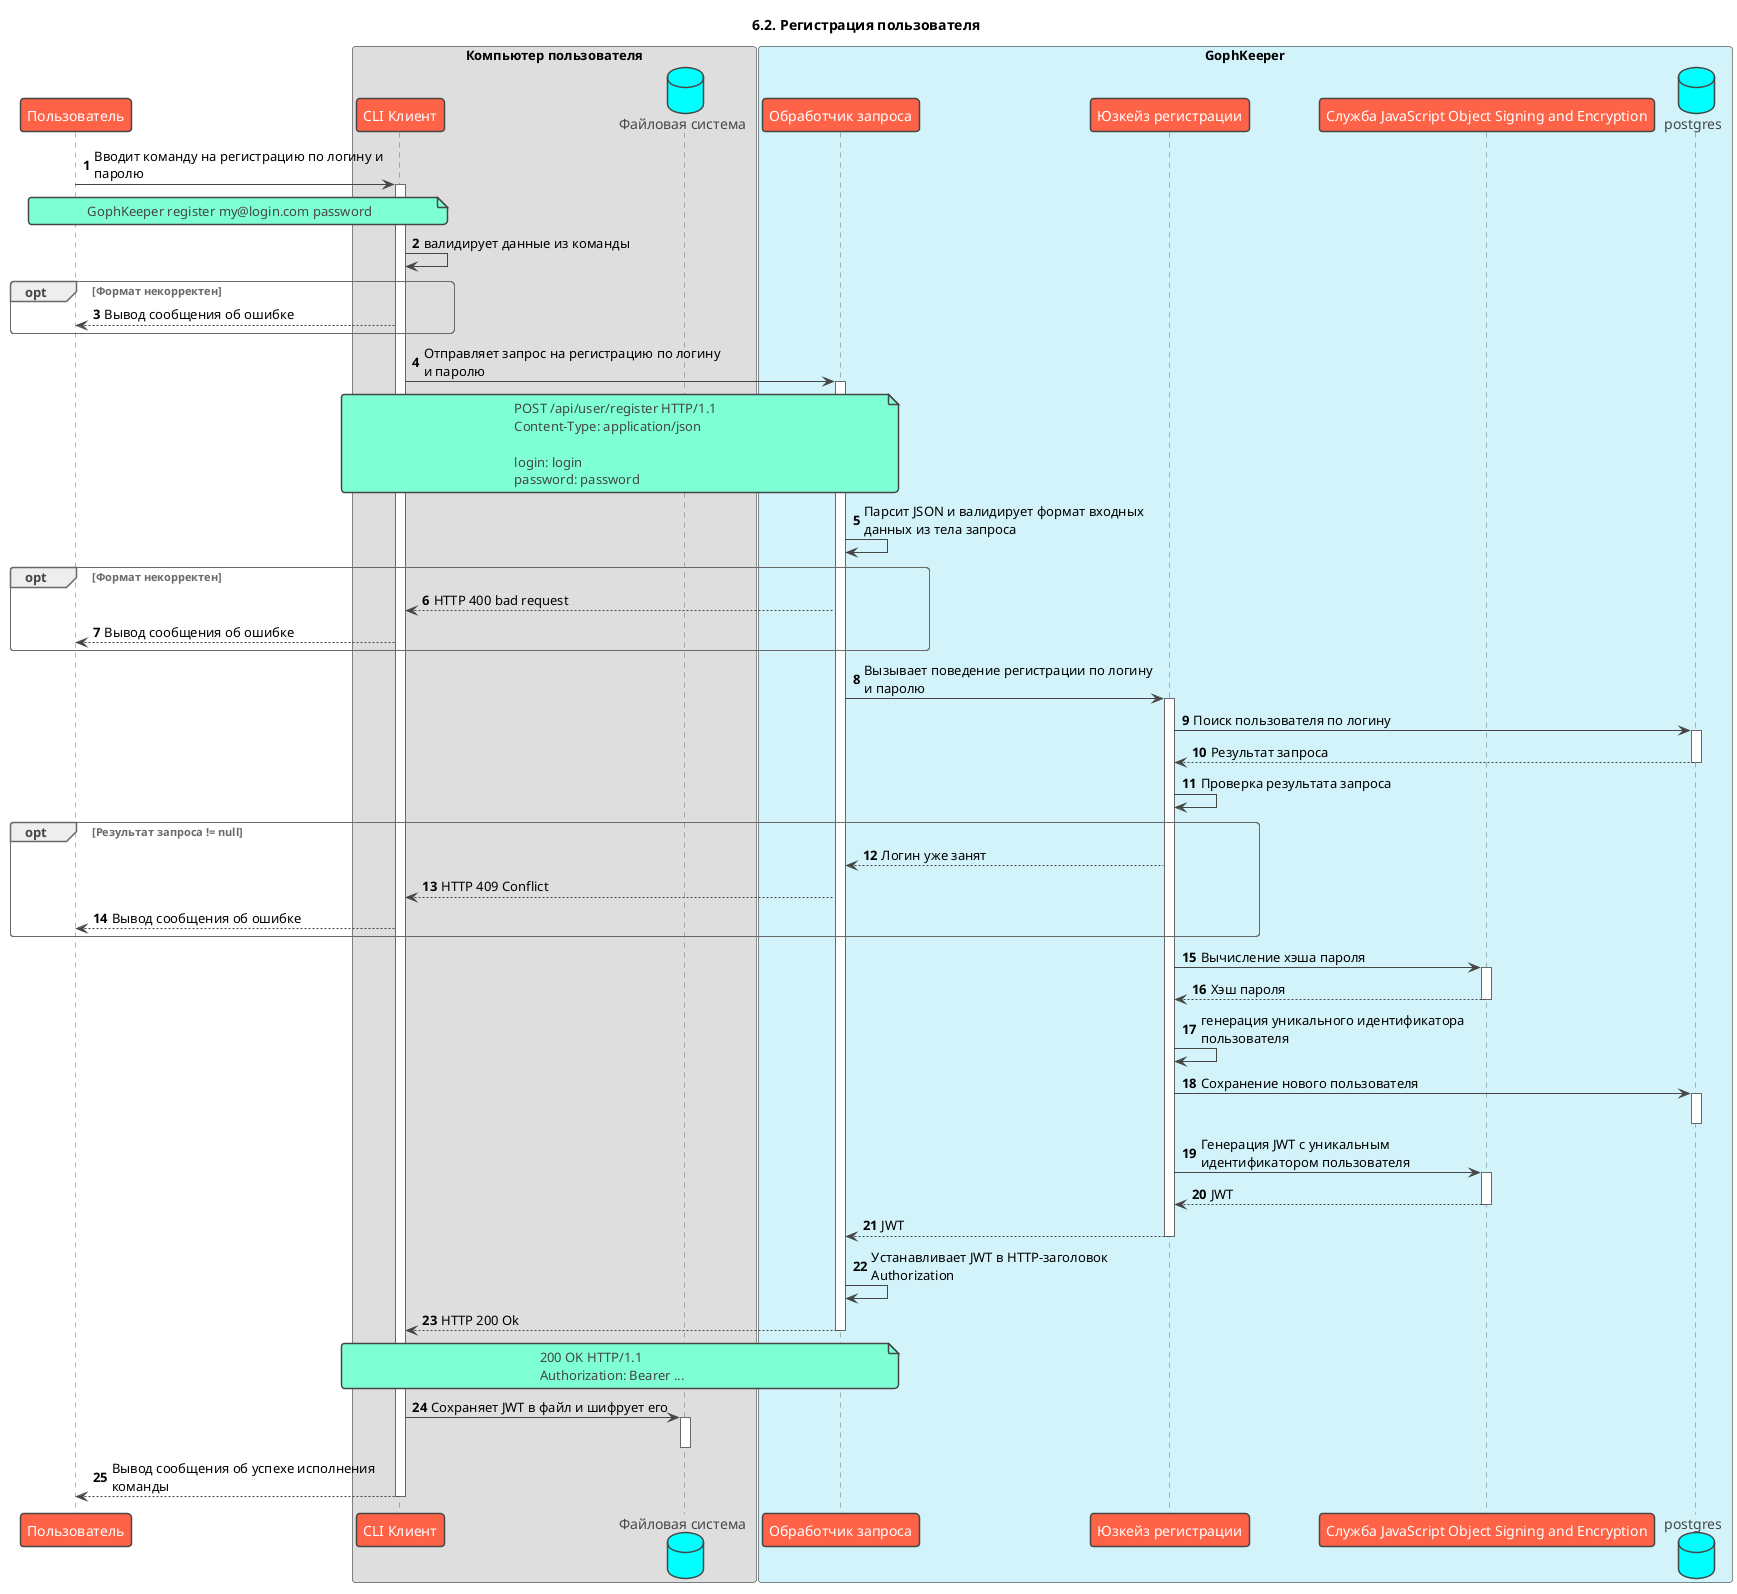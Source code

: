 @startuml
!theme vibrant
title: 6.2. Регистрация пользователя
skinparam maxMessageSize 300
autonumber

participant "Пользователь" as user
box "Компьютер пользователя" #DEDEDE
    participant "CLI Клиент" as client
    database "Файловая система" as file
end box

box "GophKeeper" #d3f3fa
    participant "Обработчик запроса" as handler
    participant "Юзкейз регистрации" as auth
    participant "Служба JavaScript Object Signing and Encryption" as jose
    database "postgres" as db
end box

user -> client ++ : Вводит команду на регистрацию по логину и паролю
note over user, client
    GophKeeper register my@login.com password  
end note

client -> client: валидирует данные из команды

opt Формат некорректен
    client --> user: Вывод сообщения об ошибке
end

client -> handler ++ : Отправляет запрос на регистрацию по логину и паролю
note over client, handler
    POST /api/user/register HTTP/1.1
    Content-Type: application/json

    login: login
    password: password   
end note

handler -> handler : Парсит JSON и валидирует формат входных данных из тела запроса
opt Формат некорректен
    handler --> client: HTTP 400 bad request
    client --> user: Вывод сообщения об ошибке
end

handler -> auth ++ : Вызывает поведение регистрации по логину и паролю
auth -> db ++ : Поиск пользователя по логину
return Результат запроса
auth -> auth: Проверка результата запроса
opt Результат запроса != null
    auth --> handler: Логин уже занят
    handler --> client: HTTP 409 Conflict
    client --> user: Вывод сообщения об ошибке
end

auth -> jose ++: Вычисление хэша пароля
return Хэш пароля
auth -> auth: генерация уникального идентификатора пользователя
auth -> db ++: Сохранение нового пользователя
deactivate db
    
auth -> jose ++: Генерация JWT с уникальным идентификатором пользователя
return JWT
return JWT

handler -> handler: Устанавливает JWT в HTTP-заголовок Authorization
return HTTP 200 Ok
note over client, handler
    200 OK HTTP/1.1
    Authorization: Bearer ...  
end note
client -> file: Сохраняет JWT в файл и шифрует его
activate file
deactivate file 
return Вывод сообщения об успехе исполнения команды
@enduml
